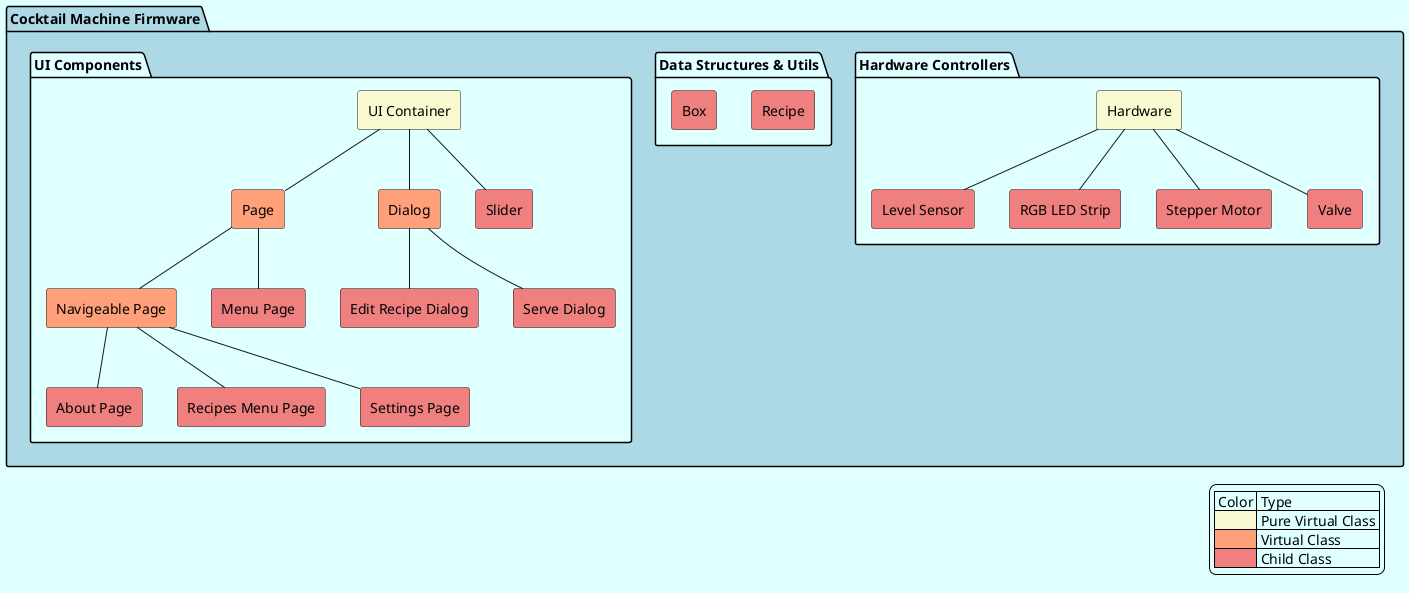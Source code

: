 @startuml cocktail_machine_firmware_architecture


skinparam backgroundColor #LightCyan


!$PureAbstractClassColor = %lighten("#LightGoldenRodYellow", 0)
!$AbstractClassColor = %lighten("#LightSalmon", 0)
!$ConcreteClassColor = %lighten("#LightCoral", 0)


package "Cocktail Machine Firmware" #LightBlue {

    package "Hardware Controllers" #LightCyan {

        agent "Hardware" as HARDWARE $PureAbstractClassColor
        agent "Level Sensor" as LEVEL_SENSOR $ConcreteClassColor
        agent "RGB LED Strip" as RGB_STRIP $ConcreteClassColor
        agent "Stepper Motor" as STEPPER_MOTOR $ConcreteClassColor
        agent "Valve" as VALVE $ConcreteClassColor
    }

    package "Data Structures & Utils" #LightCyan {

        agent "Recipe" as RECIPE $ConcreteClassColor
        agent "Box" as BOX $ConcreteClassColor
    }

    package "UI Components" #LightCyan {

        agent "UI Container" as UI_CONTAINER $PureAbstractClassColor
        agent "Page" as PAGE $AbstractClassColor
        agent "Navigeable Page" as NAVIGEABLE_PAGE $AbstractClassColor
        agent "About Page" as ABOUT_PAGE $ConcreteClassColor
        agent "Menu Page" as MENU_PAGE $ConcreteClassColor
        agent "Recipes Menu Page" as RECIPES_MENU_PAGE $ConcreteClassColor
        agent "Settings Page" as SETTINGS_PAGE $ConcreteClassColor

        agent "Dialog" as DIALOG $AbstractClassColor
        agent "Edit Recipe Dialog" as EDIT_RECIPE_DIALOG $ConcreteClassColor
        agent "Serve Dialog" as SERVE_DIALOG $ConcreteClassColor

        agent "Slider" as SLIDER $ConcreteClassColor
    }
}


HARDWARE -- LEVEL_SENSOR
HARDWARE -- RGB_STRIP
HARDWARE -- STEPPER_MOTOR
HARDWARE -- VALVE


UI_CONTAINER -- PAGE
    PAGE -- MENU_PAGE
    PAGE -- NAVIGEABLE_PAGE
        NAVIGEABLE_PAGE -- ABOUT_PAGE
        NAVIGEABLE_PAGE -- RECIPES_MENU_PAGE
        NAVIGEABLE_PAGE -- SETTINGS_PAGE

UI_CONTAINER -- DIALOG
    DIALOG -- EDIT_RECIPE_DIALOG
    DIALOG -- SERVE_DIALOG

UI_CONTAINER -- SLIDER


legend right
    | Color | Type |
    |<$PureAbstractClassColor>| Pure Virtual Class |
    |<$AbstractClassColor>| Virtual Class |
    |<$ConcreteClassColor>| Child Class |
endlegend

@enduml